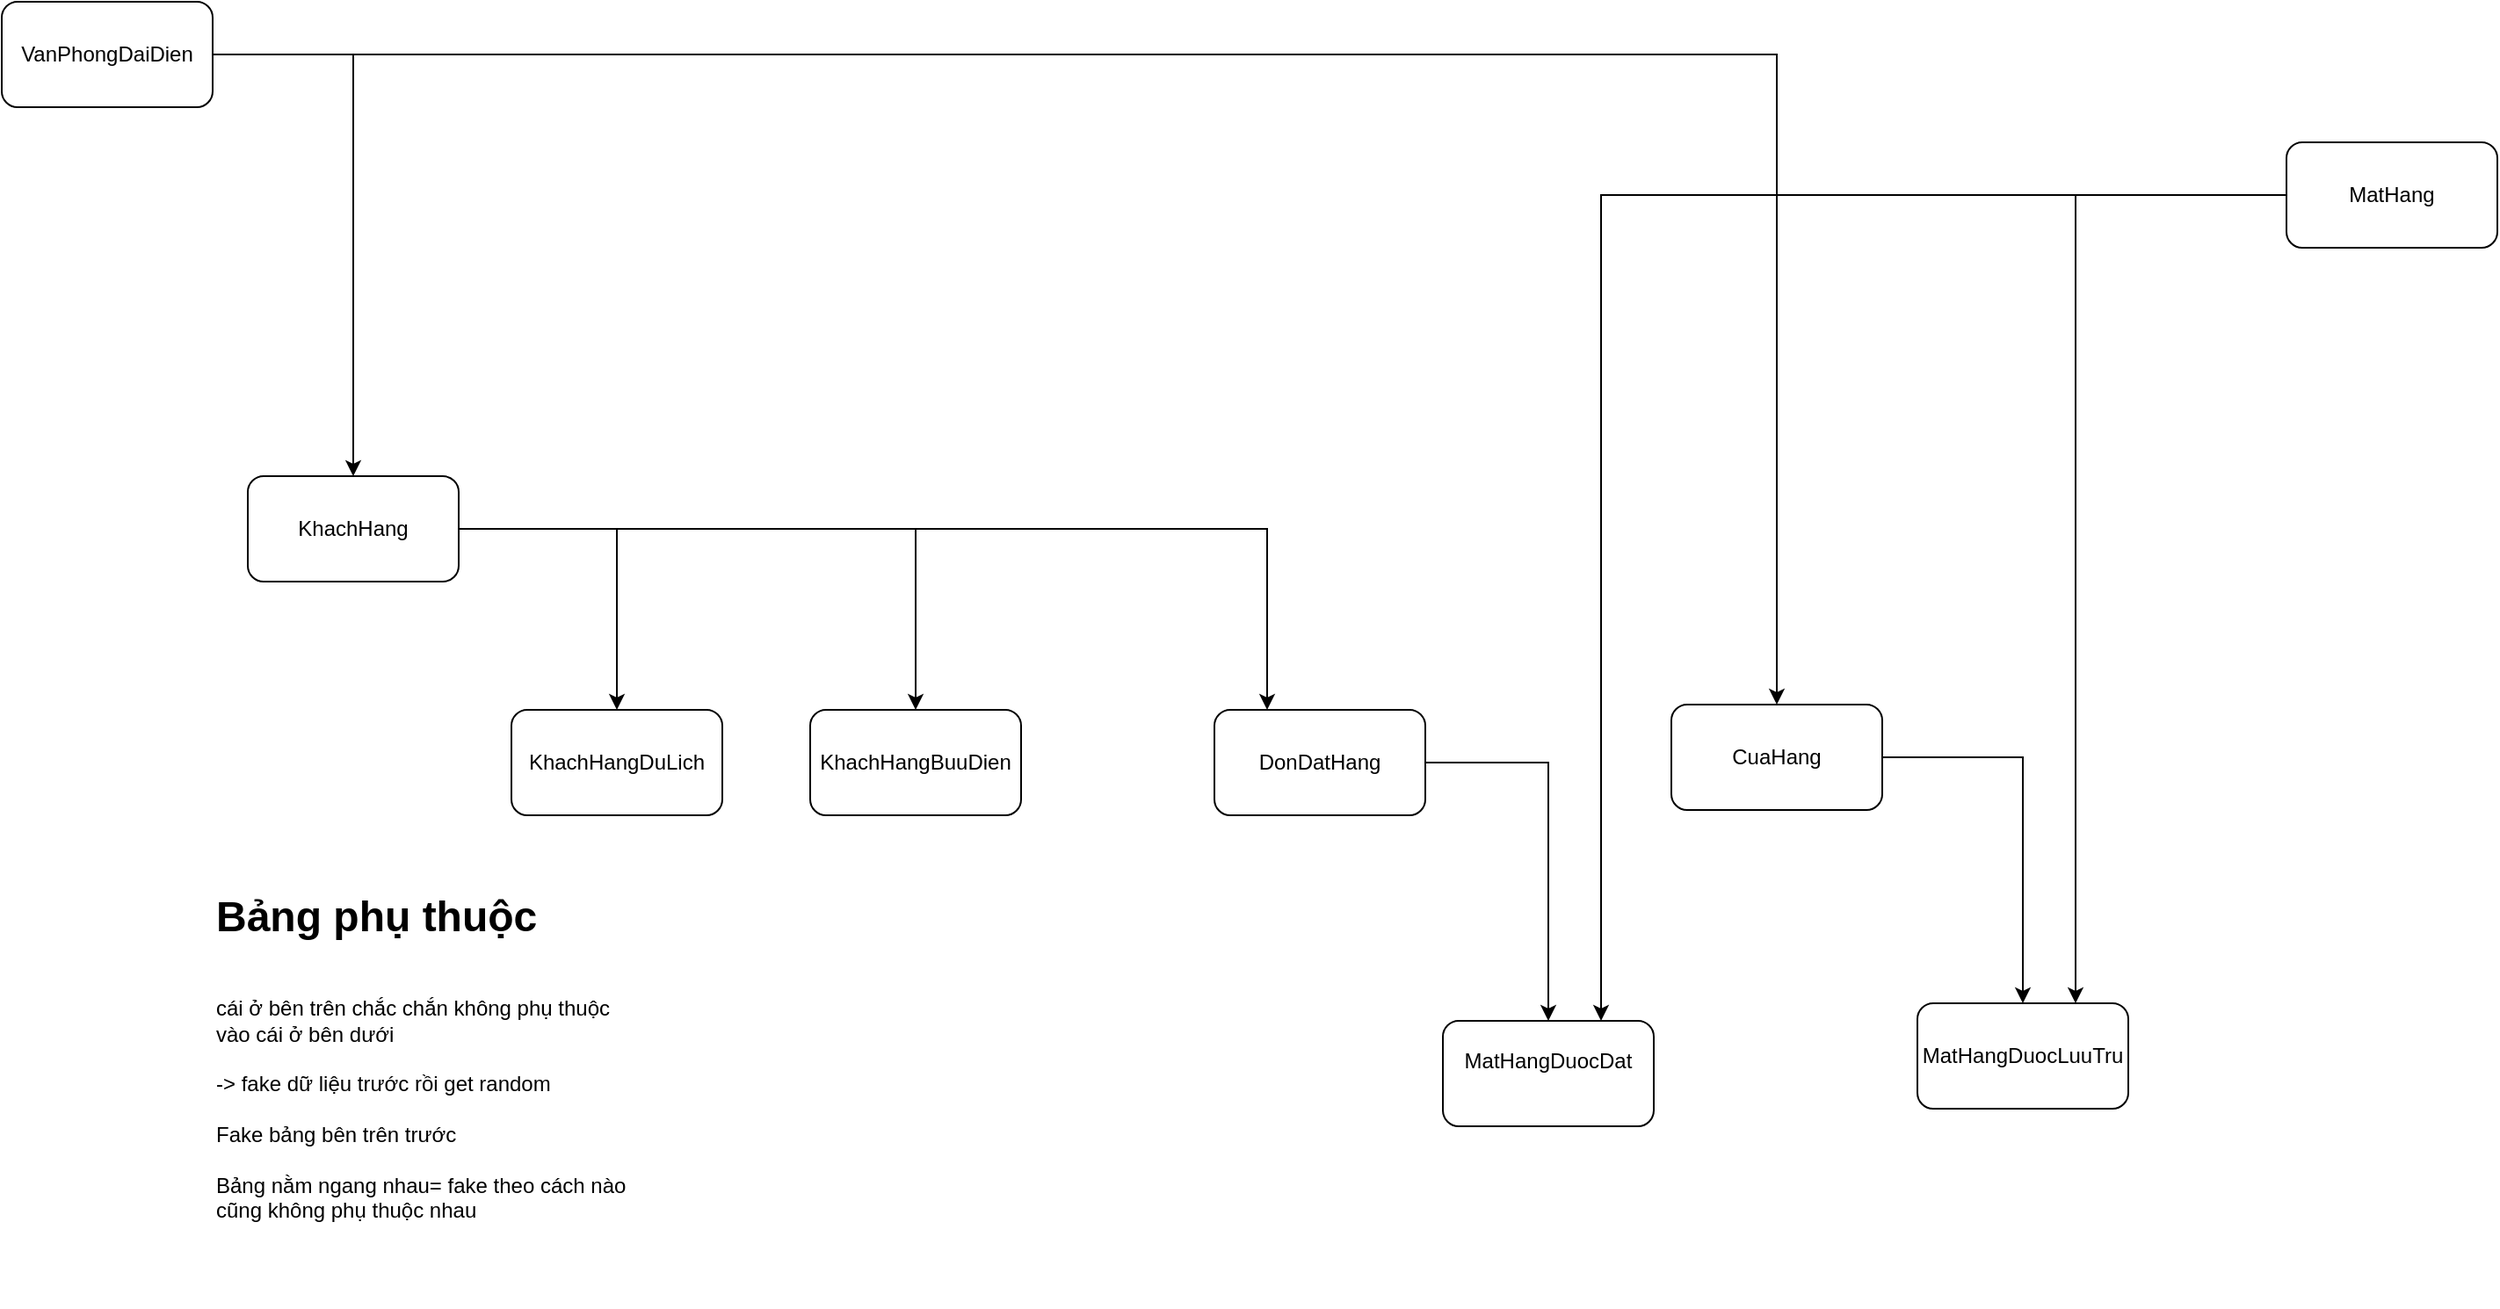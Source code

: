 <mxfile version="26.2.2" pages="2">
  <diagram id="vnUM_jBd9nJYgGZ1f72k" name="Trang-1">
    <mxGraphModel dx="2213" dy="626" grid="1" gridSize="10" guides="1" tooltips="1" connect="1" arrows="1" fold="1" page="1" pageScale="1" pageWidth="1169" pageHeight="827" math="0" shadow="0">
      <root>
        <mxCell id="0" />
        <mxCell id="1" parent="0" />
        <mxCell id="yE_XQOZgxl-4xmmyG7Xw-6" value="" style="edgeStyle=orthogonalEdgeStyle;rounded=0;orthogonalLoop=1;jettySize=auto;html=1;" parent="1" source="yE_XQOZgxl-4xmmyG7Xw-1" target="yE_XQOZgxl-4xmmyG7Xw-5" edge="1">
          <mxGeometry relative="1" as="geometry" />
        </mxCell>
        <mxCell id="yE_XQOZgxl-4xmmyG7Xw-9" value="" style="edgeStyle=orthogonalEdgeStyle;rounded=0;orthogonalLoop=1;jettySize=auto;html=1;" parent="1" source="yE_XQOZgxl-4xmmyG7Xw-1" target="yE_XQOZgxl-4xmmyG7Xw-8" edge="1">
          <mxGeometry relative="1" as="geometry" />
        </mxCell>
        <mxCell id="yE_XQOZgxl-4xmmyG7Xw-1" value="VanPhongDaiDien" style="rounded=1;whiteSpace=wrap;html=1;" parent="1" vertex="1">
          <mxGeometry x="-60" y="50" width="120" height="60" as="geometry" />
        </mxCell>
        <mxCell id="yE_XQOZgxl-4xmmyG7Xw-21" style="edgeStyle=orthogonalEdgeStyle;rounded=0;orthogonalLoop=1;jettySize=auto;html=1;exitX=0;exitY=0.5;exitDx=0;exitDy=0;entryX=0.75;entryY=0;entryDx=0;entryDy=0;" parent="1" source="yE_XQOZgxl-4xmmyG7Xw-2" target="yE_XQOZgxl-4xmmyG7Xw-17" edge="1">
          <mxGeometry relative="1" as="geometry" />
        </mxCell>
        <mxCell id="yE_XQOZgxl-4xmmyG7Xw-22" style="edgeStyle=orthogonalEdgeStyle;rounded=0;orthogonalLoop=1;jettySize=auto;html=1;exitX=0;exitY=0.5;exitDx=0;exitDy=0;entryX=0.75;entryY=0;entryDx=0;entryDy=0;" parent="1" source="yE_XQOZgxl-4xmmyG7Xw-2" target="yE_XQOZgxl-4xmmyG7Xw-19" edge="1">
          <mxGeometry relative="1" as="geometry" />
        </mxCell>
        <mxCell id="yE_XQOZgxl-4xmmyG7Xw-2" value="MatHang" style="rounded=1;whiteSpace=wrap;html=1;" parent="1" vertex="1">
          <mxGeometry x="1240" y="130" width="120" height="60" as="geometry" />
        </mxCell>
        <mxCell id="yE_XQOZgxl-4xmmyG7Xw-11" value="" style="edgeStyle=orthogonalEdgeStyle;rounded=0;orthogonalLoop=1;jettySize=auto;html=1;" parent="1" source="yE_XQOZgxl-4xmmyG7Xw-5" target="yE_XQOZgxl-4xmmyG7Xw-10" edge="1">
          <mxGeometry relative="1" as="geometry" />
        </mxCell>
        <mxCell id="yE_XQOZgxl-4xmmyG7Xw-13" value="" style="edgeStyle=orthogonalEdgeStyle;rounded=0;orthogonalLoop=1;jettySize=auto;html=1;" parent="1" source="yE_XQOZgxl-4xmmyG7Xw-5" target="yE_XQOZgxl-4xmmyG7Xw-12" edge="1">
          <mxGeometry relative="1" as="geometry" />
        </mxCell>
        <mxCell id="yE_XQOZgxl-4xmmyG7Xw-16" style="edgeStyle=orthogonalEdgeStyle;rounded=0;orthogonalLoop=1;jettySize=auto;html=1;exitX=1;exitY=0.5;exitDx=0;exitDy=0;entryX=0.25;entryY=0;entryDx=0;entryDy=0;" parent="1" source="yE_XQOZgxl-4xmmyG7Xw-5" target="yE_XQOZgxl-4xmmyG7Xw-14" edge="1">
          <mxGeometry relative="1" as="geometry" />
        </mxCell>
        <mxCell id="yE_XQOZgxl-4xmmyG7Xw-5" value="KhachHang" style="rounded=1;whiteSpace=wrap;html=1;" parent="1" vertex="1">
          <mxGeometry x="80" y="320" width="120" height="60" as="geometry" />
        </mxCell>
        <mxCell id="yE_XQOZgxl-4xmmyG7Xw-20" value="" style="edgeStyle=orthogonalEdgeStyle;rounded=0;orthogonalLoop=1;jettySize=auto;html=1;" parent="1" source="yE_XQOZgxl-4xmmyG7Xw-8" target="yE_XQOZgxl-4xmmyG7Xw-19" edge="1">
          <mxGeometry relative="1" as="geometry" />
        </mxCell>
        <mxCell id="yE_XQOZgxl-4xmmyG7Xw-8" value="CuaHang" style="rounded=1;whiteSpace=wrap;html=1;" parent="1" vertex="1">
          <mxGeometry x="890" y="450" width="120" height="60" as="geometry" />
        </mxCell>
        <mxCell id="yE_XQOZgxl-4xmmyG7Xw-10" value="KhachHangDuLich" style="rounded=1;whiteSpace=wrap;html=1;" parent="1" vertex="1">
          <mxGeometry x="230" y="453" width="120" height="60" as="geometry" />
        </mxCell>
        <mxCell id="yE_XQOZgxl-4xmmyG7Xw-12" value="KhachHangBuuDien" style="rounded=1;whiteSpace=wrap;html=1;" parent="1" vertex="1">
          <mxGeometry x="400" y="453" width="120" height="60" as="geometry" />
        </mxCell>
        <mxCell id="yE_XQOZgxl-4xmmyG7Xw-18" value="" style="edgeStyle=orthogonalEdgeStyle;rounded=0;orthogonalLoop=1;jettySize=auto;html=1;" parent="1" source="yE_XQOZgxl-4xmmyG7Xw-14" target="yE_XQOZgxl-4xmmyG7Xw-17" edge="1">
          <mxGeometry relative="1" as="geometry" />
        </mxCell>
        <mxCell id="yE_XQOZgxl-4xmmyG7Xw-14" value="DonDatHang" style="rounded=1;whiteSpace=wrap;html=1;" parent="1" vertex="1">
          <mxGeometry x="630" y="453" width="120" height="60" as="geometry" />
        </mxCell>
        <mxCell id="yE_XQOZgxl-4xmmyG7Xw-17" value="MatHangDuocDat&lt;div&gt;&lt;br&gt;&lt;/div&gt;" style="rounded=1;whiteSpace=wrap;html=1;" parent="1" vertex="1">
          <mxGeometry x="760" y="630" width="120" height="60" as="geometry" />
        </mxCell>
        <mxCell id="yE_XQOZgxl-4xmmyG7Xw-19" value="MatHangDuocLuuTru" style="rounded=1;whiteSpace=wrap;html=1;" parent="1" vertex="1">
          <mxGeometry x="1030" y="620" width="120" height="60" as="geometry" />
        </mxCell>
        <mxCell id="yE_XQOZgxl-4xmmyG7Xw-23" value="&lt;h1 style=&quot;margin-top: 0px;&quot;&gt;Bảng phụ thuộc&lt;/h1&gt;&lt;div&gt;&lt;br&gt;&lt;/div&gt;&lt;div&gt;cái ở bên trên chắc chắn không phụ thuộc vào cái ở bên dưới&lt;/div&gt;&lt;div&gt;&lt;br&gt;&lt;/div&gt;&lt;div&gt;-&amp;gt; fake dữ liệu trước rồi get random&lt;/div&gt;&lt;div&gt;&lt;br&gt;&lt;/div&gt;&lt;div&gt;Fake bảng bên trên trước&lt;/div&gt;&lt;div&gt;&lt;br&gt;&lt;/div&gt;&lt;div&gt;Bảng nằm ngang nhau= fake theo cách nào cũng không phụ thuộc nhau&lt;/div&gt;" style="text;html=1;whiteSpace=wrap;overflow=hidden;rounded=0;" parent="1" vertex="1">
          <mxGeometry x="60" y="550" width="240" height="240" as="geometry" />
        </mxCell>
      </root>
    </mxGraphModel>
  </diagram>
  <diagram name="chọn class là nơi chứa" id="3l4ZehVaGJ0LGMgWt_dH">
    <mxGraphModel dx="2199" dy="611" grid="1" gridSize="10" guides="1" tooltips="1" connect="1" arrows="1" fold="1" page="1" pageScale="1" pageWidth="1169" pageHeight="827" math="0" shadow="0">
      <root>
        <mxCell id="xgPkQlGyJiGg04HMIIeK-0" />
        <mxCell id="xgPkQlGyJiGg04HMIIeK-1" parent="xgPkQlGyJiGg04HMIIeK-0" />
        <mxCell id="oKykPhtTVOydQAWe2mkg-19" value="Đơn hàng" style="rounded=1;whiteSpace=wrap;html=1;" parent="xgPkQlGyJiGg04HMIIeK-1" vertex="1">
          <mxGeometry x="90" y="90" width="120" height="60" as="geometry" />
        </mxCell>
        <mxCell id="oKykPhtTVOydQAWe2mkg-20" style="edgeStyle=orthogonalEdgeStyle;rounded=0;orthogonalLoop=1;jettySize=auto;html=1;exitX=0;exitY=0.5;exitDx=0;exitDy=0;entryX=1;entryY=0.5;entryDx=0;entryDy=0;endArrow=diamondThin;endFill=0;endSize=25;strokeWidth=2;" parent="xgPkQlGyJiGg04HMIIeK-1" source="oKykPhtTVOydQAWe2mkg-21" target="oKykPhtTVOydQAWe2mkg-23" edge="1">
          <mxGeometry relative="1" as="geometry" />
        </mxCell>
        <mxCell id="oKykPhtTVOydQAWe2mkg-21" value="Mặt hàng" style="rounded=1;whiteSpace=wrap;html=1;" parent="xgPkQlGyJiGg04HMIIeK-1" vertex="1">
          <mxGeometry x="600" y="90" width="120" height="60" as="geometry" />
        </mxCell>
        <mxCell id="oKykPhtTVOydQAWe2mkg-22" style="edgeStyle=orthogonalEdgeStyle;rounded=0;orthogonalLoop=1;jettySize=auto;html=1;exitX=0;exitY=0.5;exitDx=0;exitDy=0;entryX=1;entryY=0.5;entryDx=0;entryDy=0;endArrow=diamondThin;endFill=0;endSize=25;strokeWidth=2;" parent="xgPkQlGyJiGg04HMIIeK-1" source="oKykPhtTVOydQAWe2mkg-23" target="oKykPhtTVOydQAWe2mkg-19" edge="1">
          <mxGeometry relative="1" as="geometry" />
        </mxCell>
        <mxCell id="oKykPhtTVOydQAWe2mkg-23" value="Mặt hàng được đặt" style="whiteSpace=wrap;html=1;rounded=1;" parent="xgPkQlGyJiGg04HMIIeK-1" vertex="1">
          <mxGeometry x="340" y="90" width="120" height="60" as="geometry" />
        </mxCell>
        <mxCell id="oKykPhtTVOydQAWe2mkg-24" value="đơn hàng nhỏ hơn Mat Hang&lt;div&gt;= đơn hàng không dùng chung nhiều như mặt hàng&lt;/div&gt;&lt;div&gt;&lt;br&gt;&lt;/div&gt;&lt;div&gt;&lt;br&gt;&lt;/div&gt;&lt;div&gt;DonHang---1-----10----MatHangDuocDat------5000--------1----MatHang&lt;/div&gt;" style="text;html=1;whiteSpace=wrap;overflow=hidden;rounded=0;" parent="xgPkQlGyJiGg04HMIIeK-1" vertex="1">
          <mxGeometry x="50" y="220" width="420" height="120" as="geometry" />
        </mxCell>
        <mxCell id="oKykPhtTVOydQAWe2mkg-25" value="Đơn hàng" style="rounded=1;whiteSpace=wrap;html=1;" parent="xgPkQlGyJiGg04HMIIeK-1" vertex="1">
          <mxGeometry x="60" y="490" width="120" height="60" as="geometry" />
        </mxCell>
        <mxCell id="oKykPhtTVOydQAWe2mkg-26" style="edgeStyle=orthogonalEdgeStyle;rounded=0;orthogonalLoop=1;jettySize=auto;html=1;exitX=0;exitY=0.5;exitDx=0;exitDy=0;entryX=1;entryY=0.5;entryDx=0;entryDy=0;endArrow=diamondThin;endFill=0;endSize=25;strokeWidth=2;" parent="xgPkQlGyJiGg04HMIIeK-1" source="oKykPhtTVOydQAWe2mkg-29" target="oKykPhtTVOydQAWe2mkg-33" edge="1">
          <mxGeometry relative="1" as="geometry" />
        </mxCell>
        <mxCell id="oKykPhtTVOydQAWe2mkg-27" value="10000" style="edgeLabel;html=1;align=center;verticalAlign=middle;resizable=0;points=[];fontSize=16;" parent="oKykPhtTVOydQAWe2mkg-26" vertex="1" connectable="0">
          <mxGeometry x="0.72" y="-1" relative="1" as="geometry">
            <mxPoint x="13" y="-19" as="offset" />
          </mxGeometry>
        </mxCell>
        <mxCell id="oKykPhtTVOydQAWe2mkg-28" value="1" style="edgeLabel;html=1;align=center;verticalAlign=middle;resizable=0;points=[];fontSize=16;" parent="oKykPhtTVOydQAWe2mkg-26" vertex="1" connectable="0">
          <mxGeometry x="-0.808" y="1" relative="1" as="geometry">
            <mxPoint y="-21" as="offset" />
          </mxGeometry>
        </mxCell>
        <mxCell id="oKykPhtTVOydQAWe2mkg-29" value="Mặt hàng" style="rounded=1;whiteSpace=wrap;html=1;" parent="xgPkQlGyJiGg04HMIIeK-1" vertex="1">
          <mxGeometry x="620" y="490" width="120" height="60" as="geometry" />
        </mxCell>
        <mxCell id="oKykPhtTVOydQAWe2mkg-30" style="edgeStyle=orthogonalEdgeStyle;rounded=0;orthogonalLoop=1;jettySize=auto;html=1;exitX=0;exitY=0.5;exitDx=0;exitDy=0;entryX=1;entryY=0.5;entryDx=0;entryDy=0;endArrow=diamondThin;endFill=0;endSize=25;strokeWidth=2;" parent="xgPkQlGyJiGg04HMIIeK-1" source="oKykPhtTVOydQAWe2mkg-33" target="oKykPhtTVOydQAWe2mkg-25" edge="1">
          <mxGeometry relative="1" as="geometry" />
        </mxCell>
        <mxCell id="oKykPhtTVOydQAWe2mkg-31" value="1" style="edgeLabel;html=1;align=center;verticalAlign=middle;resizable=0;points=[];fontSize=16;" parent="oKykPhtTVOydQAWe2mkg-30" vertex="1" connectable="0">
          <mxGeometry x="0.688" relative="1" as="geometry">
            <mxPoint x="5" y="-20" as="offset" />
          </mxGeometry>
        </mxCell>
        <mxCell id="oKykPhtTVOydQAWe2mkg-32" value="10" style="edgeLabel;html=1;align=center;verticalAlign=middle;resizable=0;points=[];fontSize=16;" parent="oKykPhtTVOydQAWe2mkg-30" vertex="1" connectable="0">
          <mxGeometry x="-0.807" y="3" relative="1" as="geometry">
            <mxPoint x="-7" y="-23" as="offset" />
          </mxGeometry>
        </mxCell>
        <mxCell id="oKykPhtTVOydQAWe2mkg-33" value="Mặt hàng được đặt" style="whiteSpace=wrap;html=1;rounded=1;" parent="xgPkQlGyJiGg04HMIIeK-1" vertex="1">
          <mxGeometry x="310" y="490" width="120" height="60" as="geometry" />
        </mxCell>
        <mxCell id="oKykPhtTVOydQAWe2mkg-34" value="&lt;font style=&quot;font-size: 23px;&quot;&gt;2. &lt;/font&gt;do 1 MH có 10.000 MHDD, MH không thể là người chứa&amp;nbsp;" style="text;html=1;align=center;verticalAlign=middle;resizable=0;points=[];autosize=1;strokeColor=none;fillColor=none;" parent="xgPkQlGyJiGg04HMIIeK-1" vertex="1">
          <mxGeometry x="620" y="645" width="350" height="40" as="geometry" />
        </mxCell>
        <mxCell id="oKykPhtTVOydQAWe2mkg-35" value="&lt;font style=&quot;font-size: 20px;&quot;&gt;1. &lt;/font&gt;MHDD phải chứa ở trong DH hoặc MH, vì&lt;font style=&quot;font-size: 22px;&quot;&gt; &lt;b style=&quot;&quot;&gt;&lt;font style=&quot;&quot;&gt;tính đóng gói&lt;/font&gt;&lt;/b&gt; &lt;/font&gt;." style="text;html=1;align=center;verticalAlign=middle;resizable=0;points=[];autosize=1;strokeColor=none;fillColor=none;" parent="xgPkQlGyJiGg04HMIIeK-1" vertex="1">
          <mxGeometry x="-290" y="590" width="420" height="40" as="geometry" />
        </mxCell>
        <mxCell id="oKykPhtTVOydQAWe2mkg-36" value="&lt;font style=&quot;font-size: 22px;&quot;&gt;3.&lt;/font&gt; do 1 DH chỉ có 10 MHDD, gom vào DH để phù hợp&lt;font style=&quot;font-size: 23px;&quot;&gt;&lt;b&gt; tính đóng gói&lt;/b&gt;&lt;/font&gt;" style="text;html=1;align=center;verticalAlign=middle;resizable=0;points=[];autosize=1;strokeColor=none;fillColor=none;" parent="xgPkQlGyJiGg04HMIIeK-1" vertex="1">
          <mxGeometry x="-300" y="713" width="470" height="40" as="geometry" />
        </mxCell>
      </root>
    </mxGraphModel>
  </diagram>
</mxfile>
